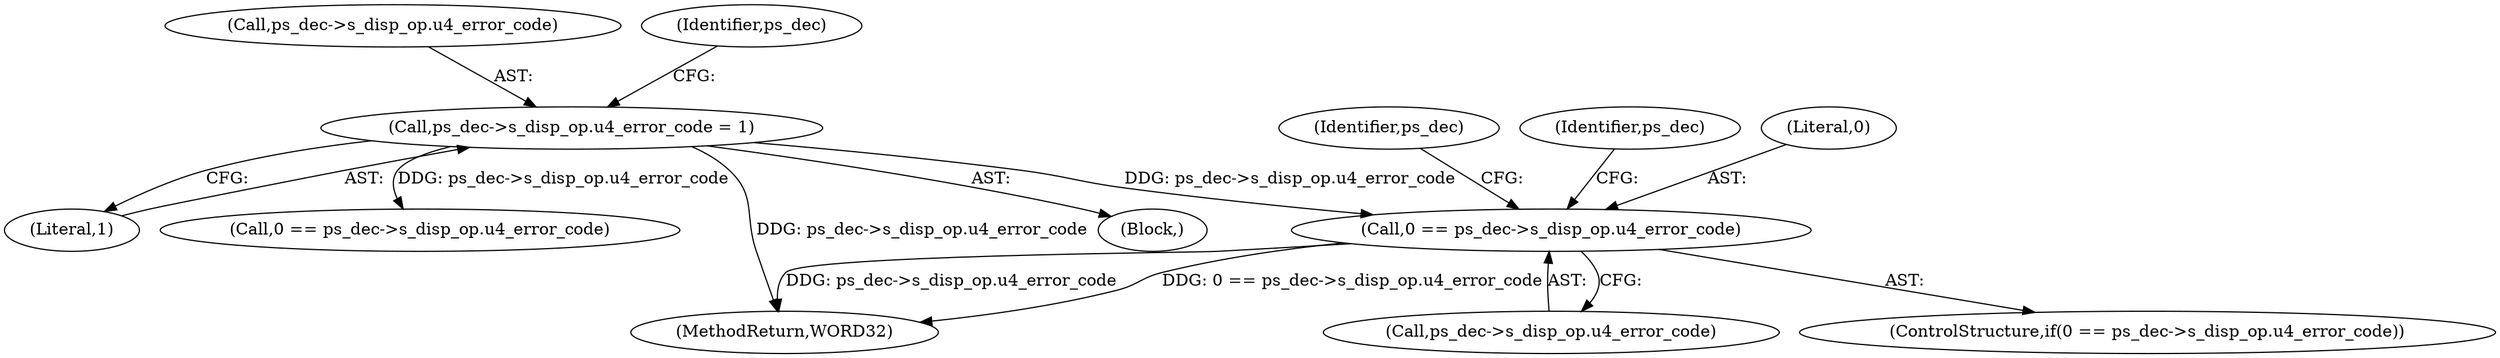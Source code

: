 digraph "0_Android_e629194c62a9a129ce378e08cb1059a8a53f1795@pointer" {
"1001986" [label="(Call,0 == ps_dec->s_disp_op.u4_error_code)"];
"1000342" [label="(Call,ps_dec->s_disp_op.u4_error_code = 1)"];
"1001996" [label="(Identifier,ps_dec)"];
"1001988" [label="(Call,ps_dec->s_disp_op.u4_error_code)"];
"1001986" [label="(Call,0 == ps_dec->s_disp_op.u4_error_code)"];
"1000343" [label="(Call,ps_dec->s_disp_op.u4_error_code)"];
"1000351" [label="(Identifier,ps_dec)"];
"1002124" [label="(MethodReturn,WORD32)"];
"1000151" [label="(Block,)"];
"1000342" [label="(Call,ps_dec->s_disp_op.u4_error_code = 1)"];
"1000348" [label="(Literal,1)"];
"1002005" [label="(Identifier,ps_dec)"];
"1000723" [label="(Call,0 == ps_dec->s_disp_op.u4_error_code)"];
"1001987" [label="(Literal,0)"];
"1001985" [label="(ControlStructure,if(0 == ps_dec->s_disp_op.u4_error_code))"];
"1001986" -> "1001985"  [label="AST: "];
"1001986" -> "1001988"  [label="CFG: "];
"1001987" -> "1001986"  [label="AST: "];
"1001988" -> "1001986"  [label="AST: "];
"1001996" -> "1001986"  [label="CFG: "];
"1002005" -> "1001986"  [label="CFG: "];
"1001986" -> "1002124"  [label="DDG: ps_dec->s_disp_op.u4_error_code"];
"1001986" -> "1002124"  [label="DDG: 0 == ps_dec->s_disp_op.u4_error_code"];
"1000342" -> "1001986"  [label="DDG: ps_dec->s_disp_op.u4_error_code"];
"1000342" -> "1000151"  [label="AST: "];
"1000342" -> "1000348"  [label="CFG: "];
"1000343" -> "1000342"  [label="AST: "];
"1000348" -> "1000342"  [label="AST: "];
"1000351" -> "1000342"  [label="CFG: "];
"1000342" -> "1002124"  [label="DDG: ps_dec->s_disp_op.u4_error_code"];
"1000342" -> "1000723"  [label="DDG: ps_dec->s_disp_op.u4_error_code"];
}
